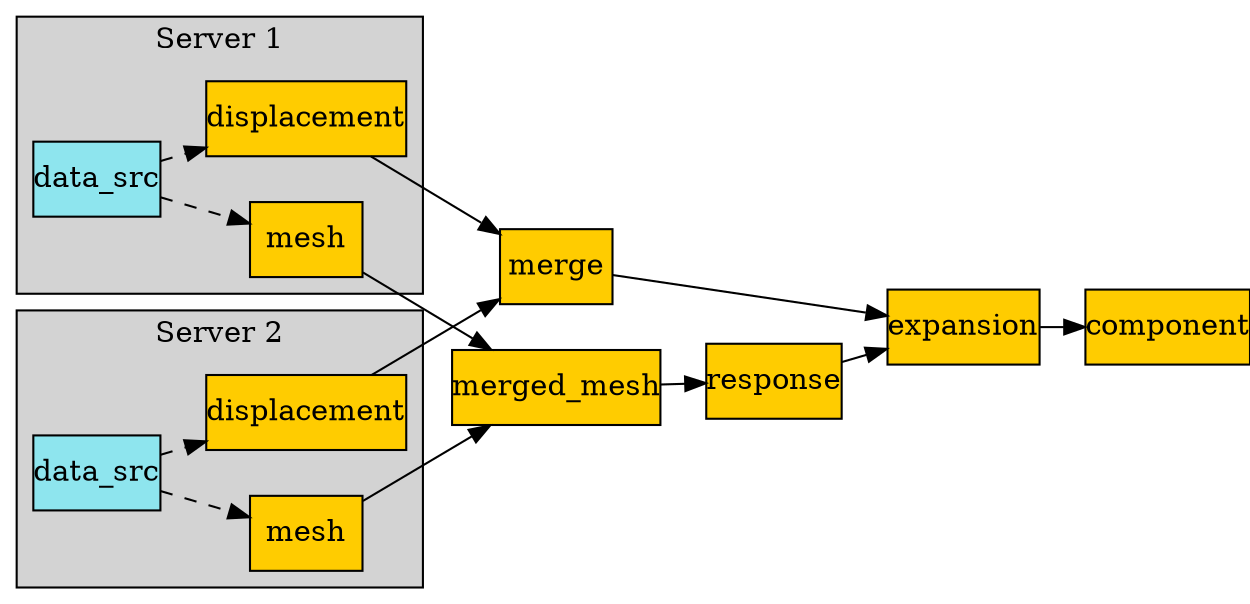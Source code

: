 digraph foo {
    graph [pad="0", nodesep="0.3", ranksep="0.3"]
    node [shape=box, style=filled, fillcolor="#ffcc00", margin="0"];
    rankdir=LR;
    splines=line;

    disp01 [label="displacement"];
    disp02 [label="displacement"];
    mesh01 [label="mesh"];
    mesh02 [label="mesh"];

    subgraph cluster_1 {
        ds01 [label="data_src", shape=box, style=filled, fillcolor=cadetblue2];

        disp01; mesh01;

        ds01 -> disp01 [style=dashed];
        ds01 -> mesh01 [style=dashed];

        label="Server 1";
        style=filled;
        fillcolor=lightgrey;
    }

    subgraph cluster_2 {
        ds02 [label="data_src", shape=box, style=filled, fillcolor=cadetblue2];


        disp02; mesh02;

        ds02 -> disp02 [style=dashed];
        ds02 -> mesh02 [style=dashed];

        label="Server 2";
        style=filled;
        fillcolor=lightgrey;
    }

    disp01 -> "merge";
    mesh01 -> "merged_mesh";
    disp02 -> "merge";
    mesh02 -> "merged_mesh";

    "merged_mesh" -> "response";
    "response" -> "expansion";
    "merge" -> "expansion";
    "expansion" -> "component";
}
